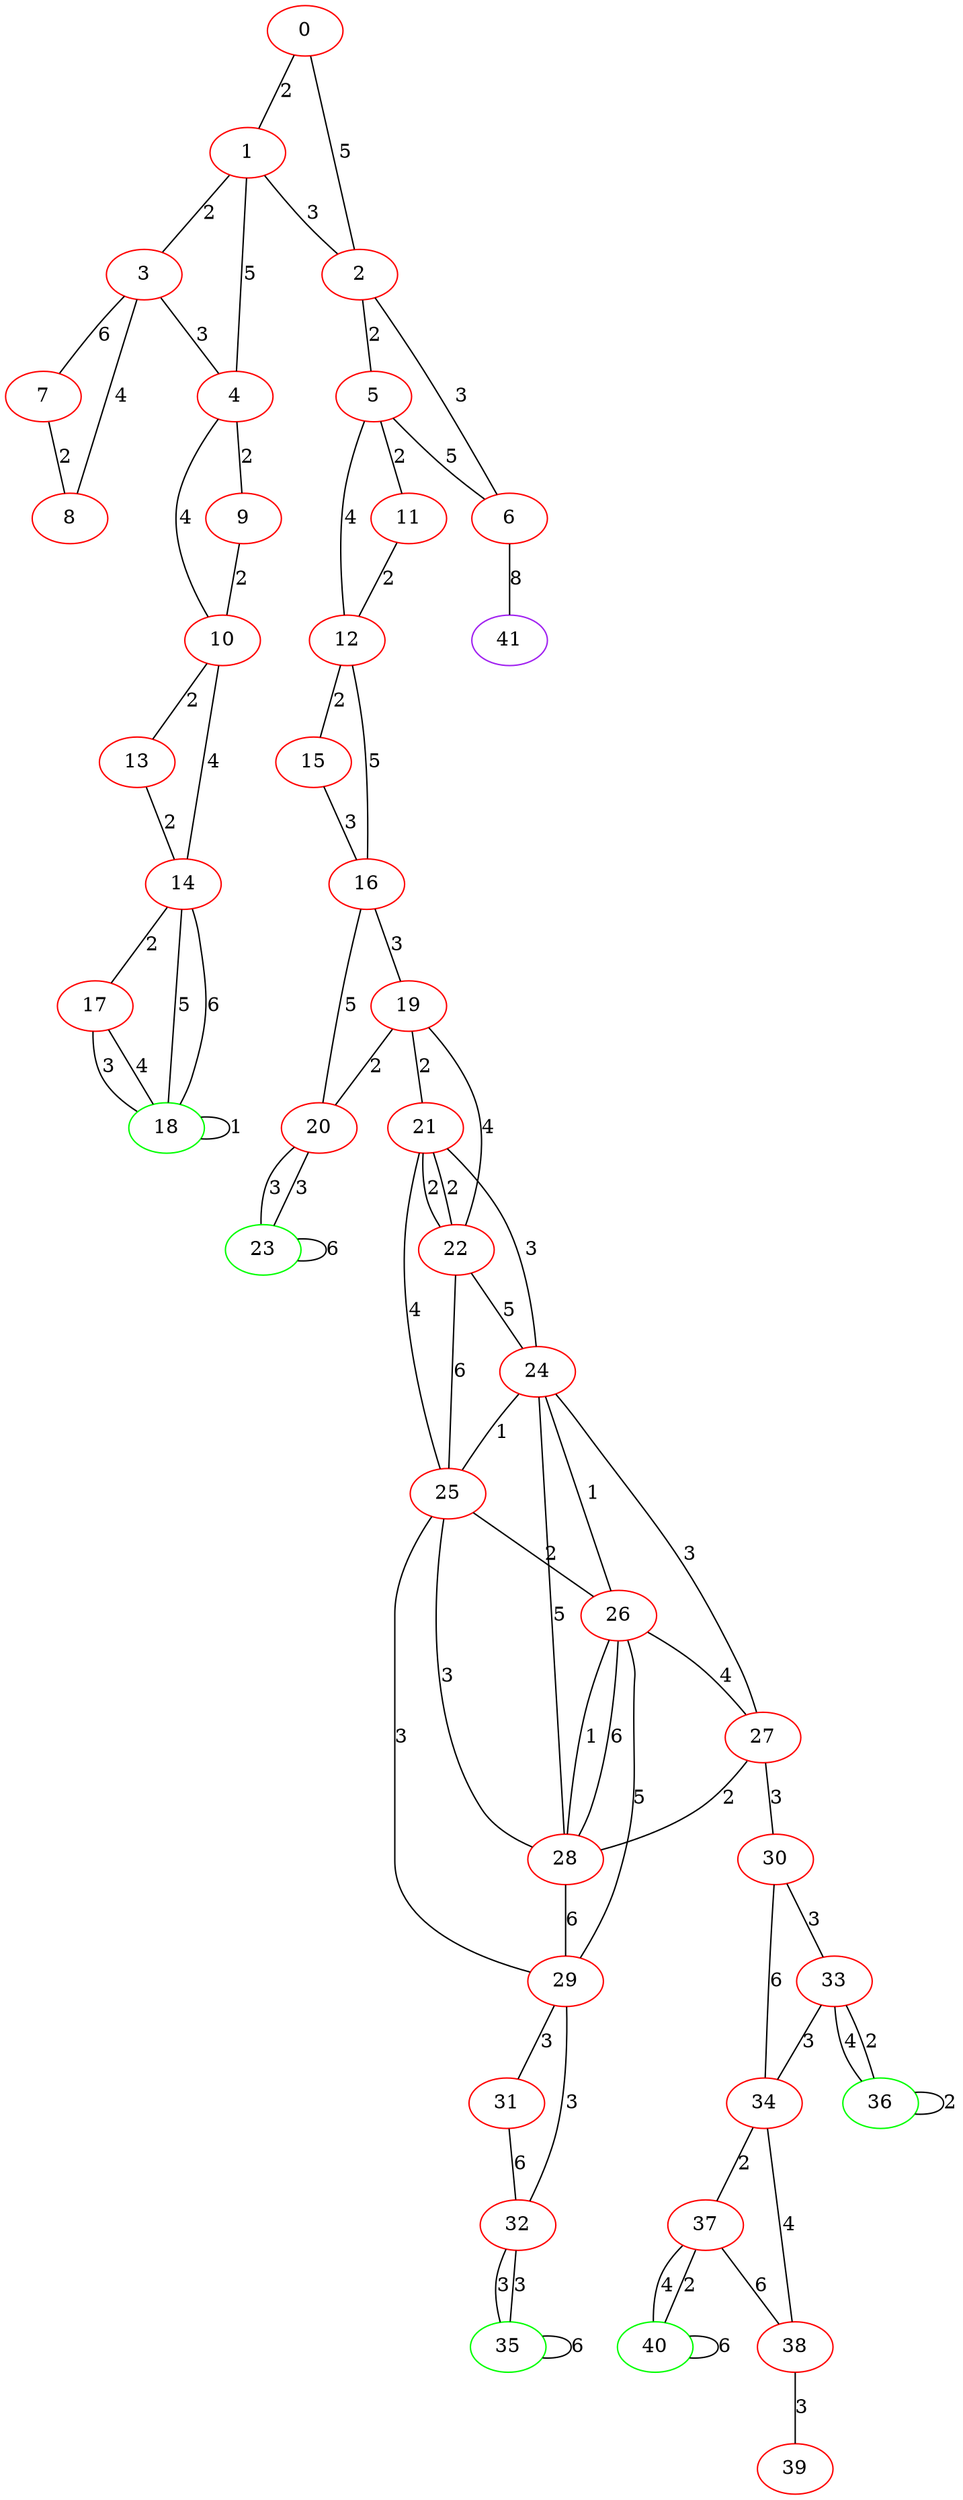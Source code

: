 graph "" {
0 [color=red, weight=1];
1 [color=red, weight=1];
2 [color=red, weight=1];
3 [color=red, weight=1];
4 [color=red, weight=1];
5 [color=red, weight=1];
6 [color=red, weight=1];
7 [color=red, weight=1];
8 [color=red, weight=1];
9 [color=red, weight=1];
10 [color=red, weight=1];
11 [color=red, weight=1];
12 [color=red, weight=1];
13 [color=red, weight=1];
14 [color=red, weight=1];
15 [color=red, weight=1];
16 [color=red, weight=1];
17 [color=red, weight=1];
18 [color=green, weight=2];
19 [color=red, weight=1];
20 [color=red, weight=1];
21 [color=red, weight=1];
22 [color=red, weight=1];
23 [color=green, weight=2];
24 [color=red, weight=1];
25 [color=red, weight=1];
26 [color=red, weight=1];
27 [color=red, weight=1];
28 [color=red, weight=1];
29 [color=red, weight=1];
30 [color=red, weight=1];
31 [color=red, weight=1];
32 [color=red, weight=1];
33 [color=red, weight=1];
34 [color=red, weight=1];
35 [color=green, weight=2];
36 [color=green, weight=2];
37 [color=red, weight=1];
38 [color=red, weight=1];
39 [color=red, weight=1];
40 [color=green, weight=2];
41 [color=purple, weight=4];
0 -- 1  [key=0, label=2];
0 -- 2  [key=0, label=5];
1 -- 2  [key=0, label=3];
1 -- 3  [key=0, label=2];
1 -- 4  [key=0, label=5];
2 -- 5  [key=0, label=2];
2 -- 6  [key=0, label=3];
3 -- 8  [key=0, label=4];
3 -- 4  [key=0, label=3];
3 -- 7  [key=0, label=6];
4 -- 9  [key=0, label=2];
4 -- 10  [key=0, label=4];
5 -- 11  [key=0, label=2];
5 -- 12  [key=0, label=4];
5 -- 6  [key=0, label=5];
6 -- 41  [key=0, label=8];
7 -- 8  [key=0, label=2];
9 -- 10  [key=0, label=2];
10 -- 13  [key=0, label=2];
10 -- 14  [key=0, label=4];
11 -- 12  [key=0, label=2];
12 -- 16  [key=0, label=5];
12 -- 15  [key=0, label=2];
13 -- 14  [key=0, label=2];
14 -- 17  [key=0, label=2];
14 -- 18  [key=0, label=5];
14 -- 18  [key=1, label=6];
15 -- 16  [key=0, label=3];
16 -- 19  [key=0, label=3];
16 -- 20  [key=0, label=5];
17 -- 18  [key=0, label=3];
17 -- 18  [key=1, label=4];
18 -- 18  [key=0, label=1];
19 -- 20  [key=0, label=2];
19 -- 21  [key=0, label=2];
19 -- 22  [key=0, label=4];
20 -- 23  [key=0, label=3];
20 -- 23  [key=1, label=3];
21 -- 24  [key=0, label=3];
21 -- 25  [key=0, label=4];
21 -- 22  [key=0, label=2];
21 -- 22  [key=1, label=2];
22 -- 24  [key=0, label=5];
22 -- 25  [key=0, label=6];
23 -- 23  [key=0, label=6];
24 -- 25  [key=0, label=1];
24 -- 26  [key=0, label=1];
24 -- 27  [key=0, label=3];
24 -- 28  [key=0, label=5];
25 -- 26  [key=0, label=2];
25 -- 28  [key=0, label=3];
25 -- 29  [key=0, label=3];
26 -- 27  [key=0, label=4];
26 -- 28  [key=0, label=1];
26 -- 28  [key=1, label=6];
26 -- 29  [key=0, label=5];
27 -- 28  [key=0, label=2];
27 -- 30  [key=0, label=3];
28 -- 29  [key=0, label=6];
29 -- 32  [key=0, label=3];
29 -- 31  [key=0, label=3];
30 -- 33  [key=0, label=3];
30 -- 34  [key=0, label=6];
31 -- 32  [key=0, label=6];
32 -- 35  [key=0, label=3];
32 -- 35  [key=1, label=3];
33 -- 34  [key=0, label=3];
33 -- 36  [key=0, label=4];
33 -- 36  [key=1, label=2];
34 -- 37  [key=0, label=2];
34 -- 38  [key=0, label=4];
35 -- 35  [key=0, label=6];
36 -- 36  [key=0, label=2];
37 -- 40  [key=0, label=4];
37 -- 40  [key=1, label=2];
37 -- 38  [key=0, label=6];
38 -- 39  [key=0, label=3];
40 -- 40  [key=0, label=6];
}
